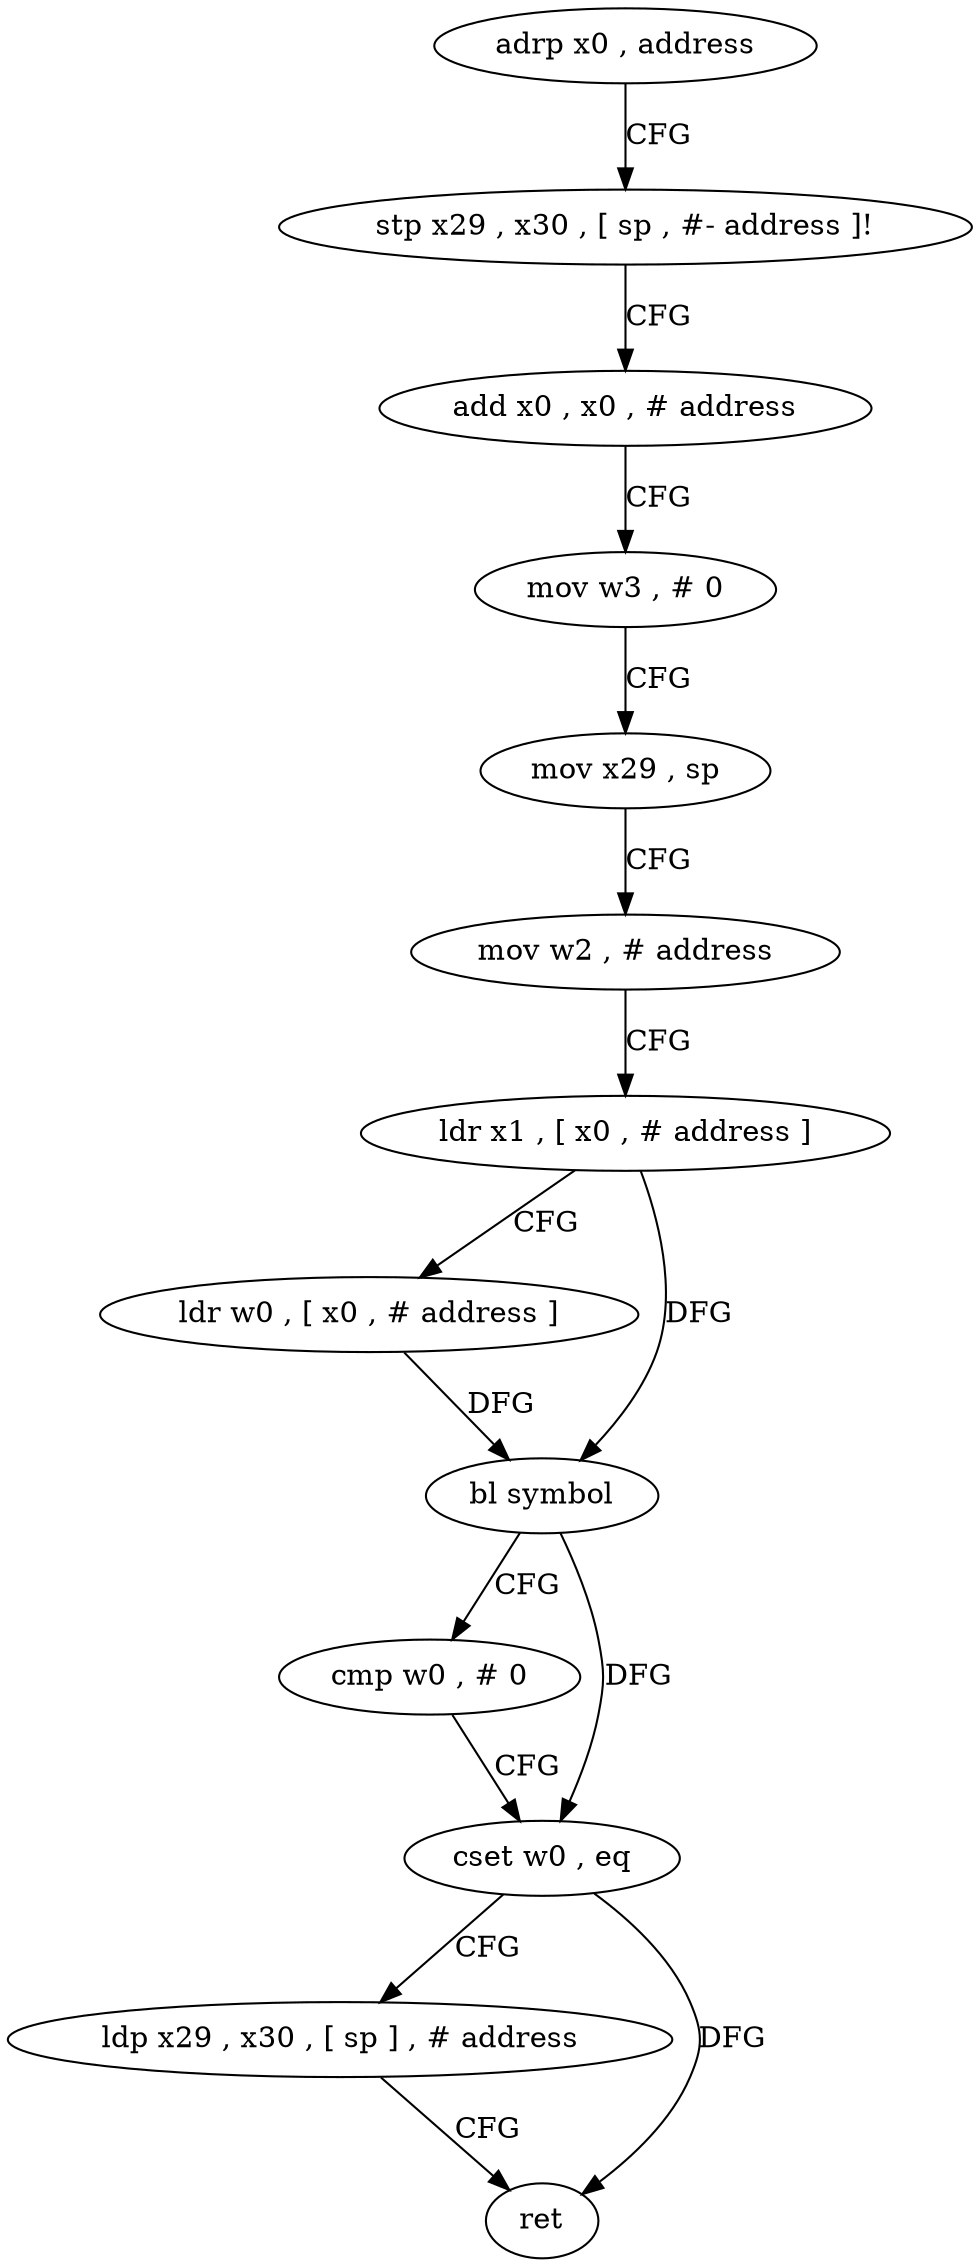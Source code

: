 digraph "func" {
"4216736" [label = "adrp x0 , address" ]
"4216740" [label = "stp x29 , x30 , [ sp , #- address ]!" ]
"4216744" [label = "add x0 , x0 , # address" ]
"4216748" [label = "mov w3 , # 0" ]
"4216752" [label = "mov x29 , sp" ]
"4216756" [label = "mov w2 , # address" ]
"4216760" [label = "ldr x1 , [ x0 , # address ]" ]
"4216764" [label = "ldr w0 , [ x0 , # address ]" ]
"4216768" [label = "bl symbol" ]
"4216772" [label = "cmp w0 , # 0" ]
"4216776" [label = "cset w0 , eq" ]
"4216780" [label = "ldp x29 , x30 , [ sp ] , # address" ]
"4216784" [label = "ret" ]
"4216736" -> "4216740" [ label = "CFG" ]
"4216740" -> "4216744" [ label = "CFG" ]
"4216744" -> "4216748" [ label = "CFG" ]
"4216748" -> "4216752" [ label = "CFG" ]
"4216752" -> "4216756" [ label = "CFG" ]
"4216756" -> "4216760" [ label = "CFG" ]
"4216760" -> "4216764" [ label = "CFG" ]
"4216760" -> "4216768" [ label = "DFG" ]
"4216764" -> "4216768" [ label = "DFG" ]
"4216768" -> "4216772" [ label = "CFG" ]
"4216768" -> "4216776" [ label = "DFG" ]
"4216772" -> "4216776" [ label = "CFG" ]
"4216776" -> "4216780" [ label = "CFG" ]
"4216776" -> "4216784" [ label = "DFG" ]
"4216780" -> "4216784" [ label = "CFG" ]
}
